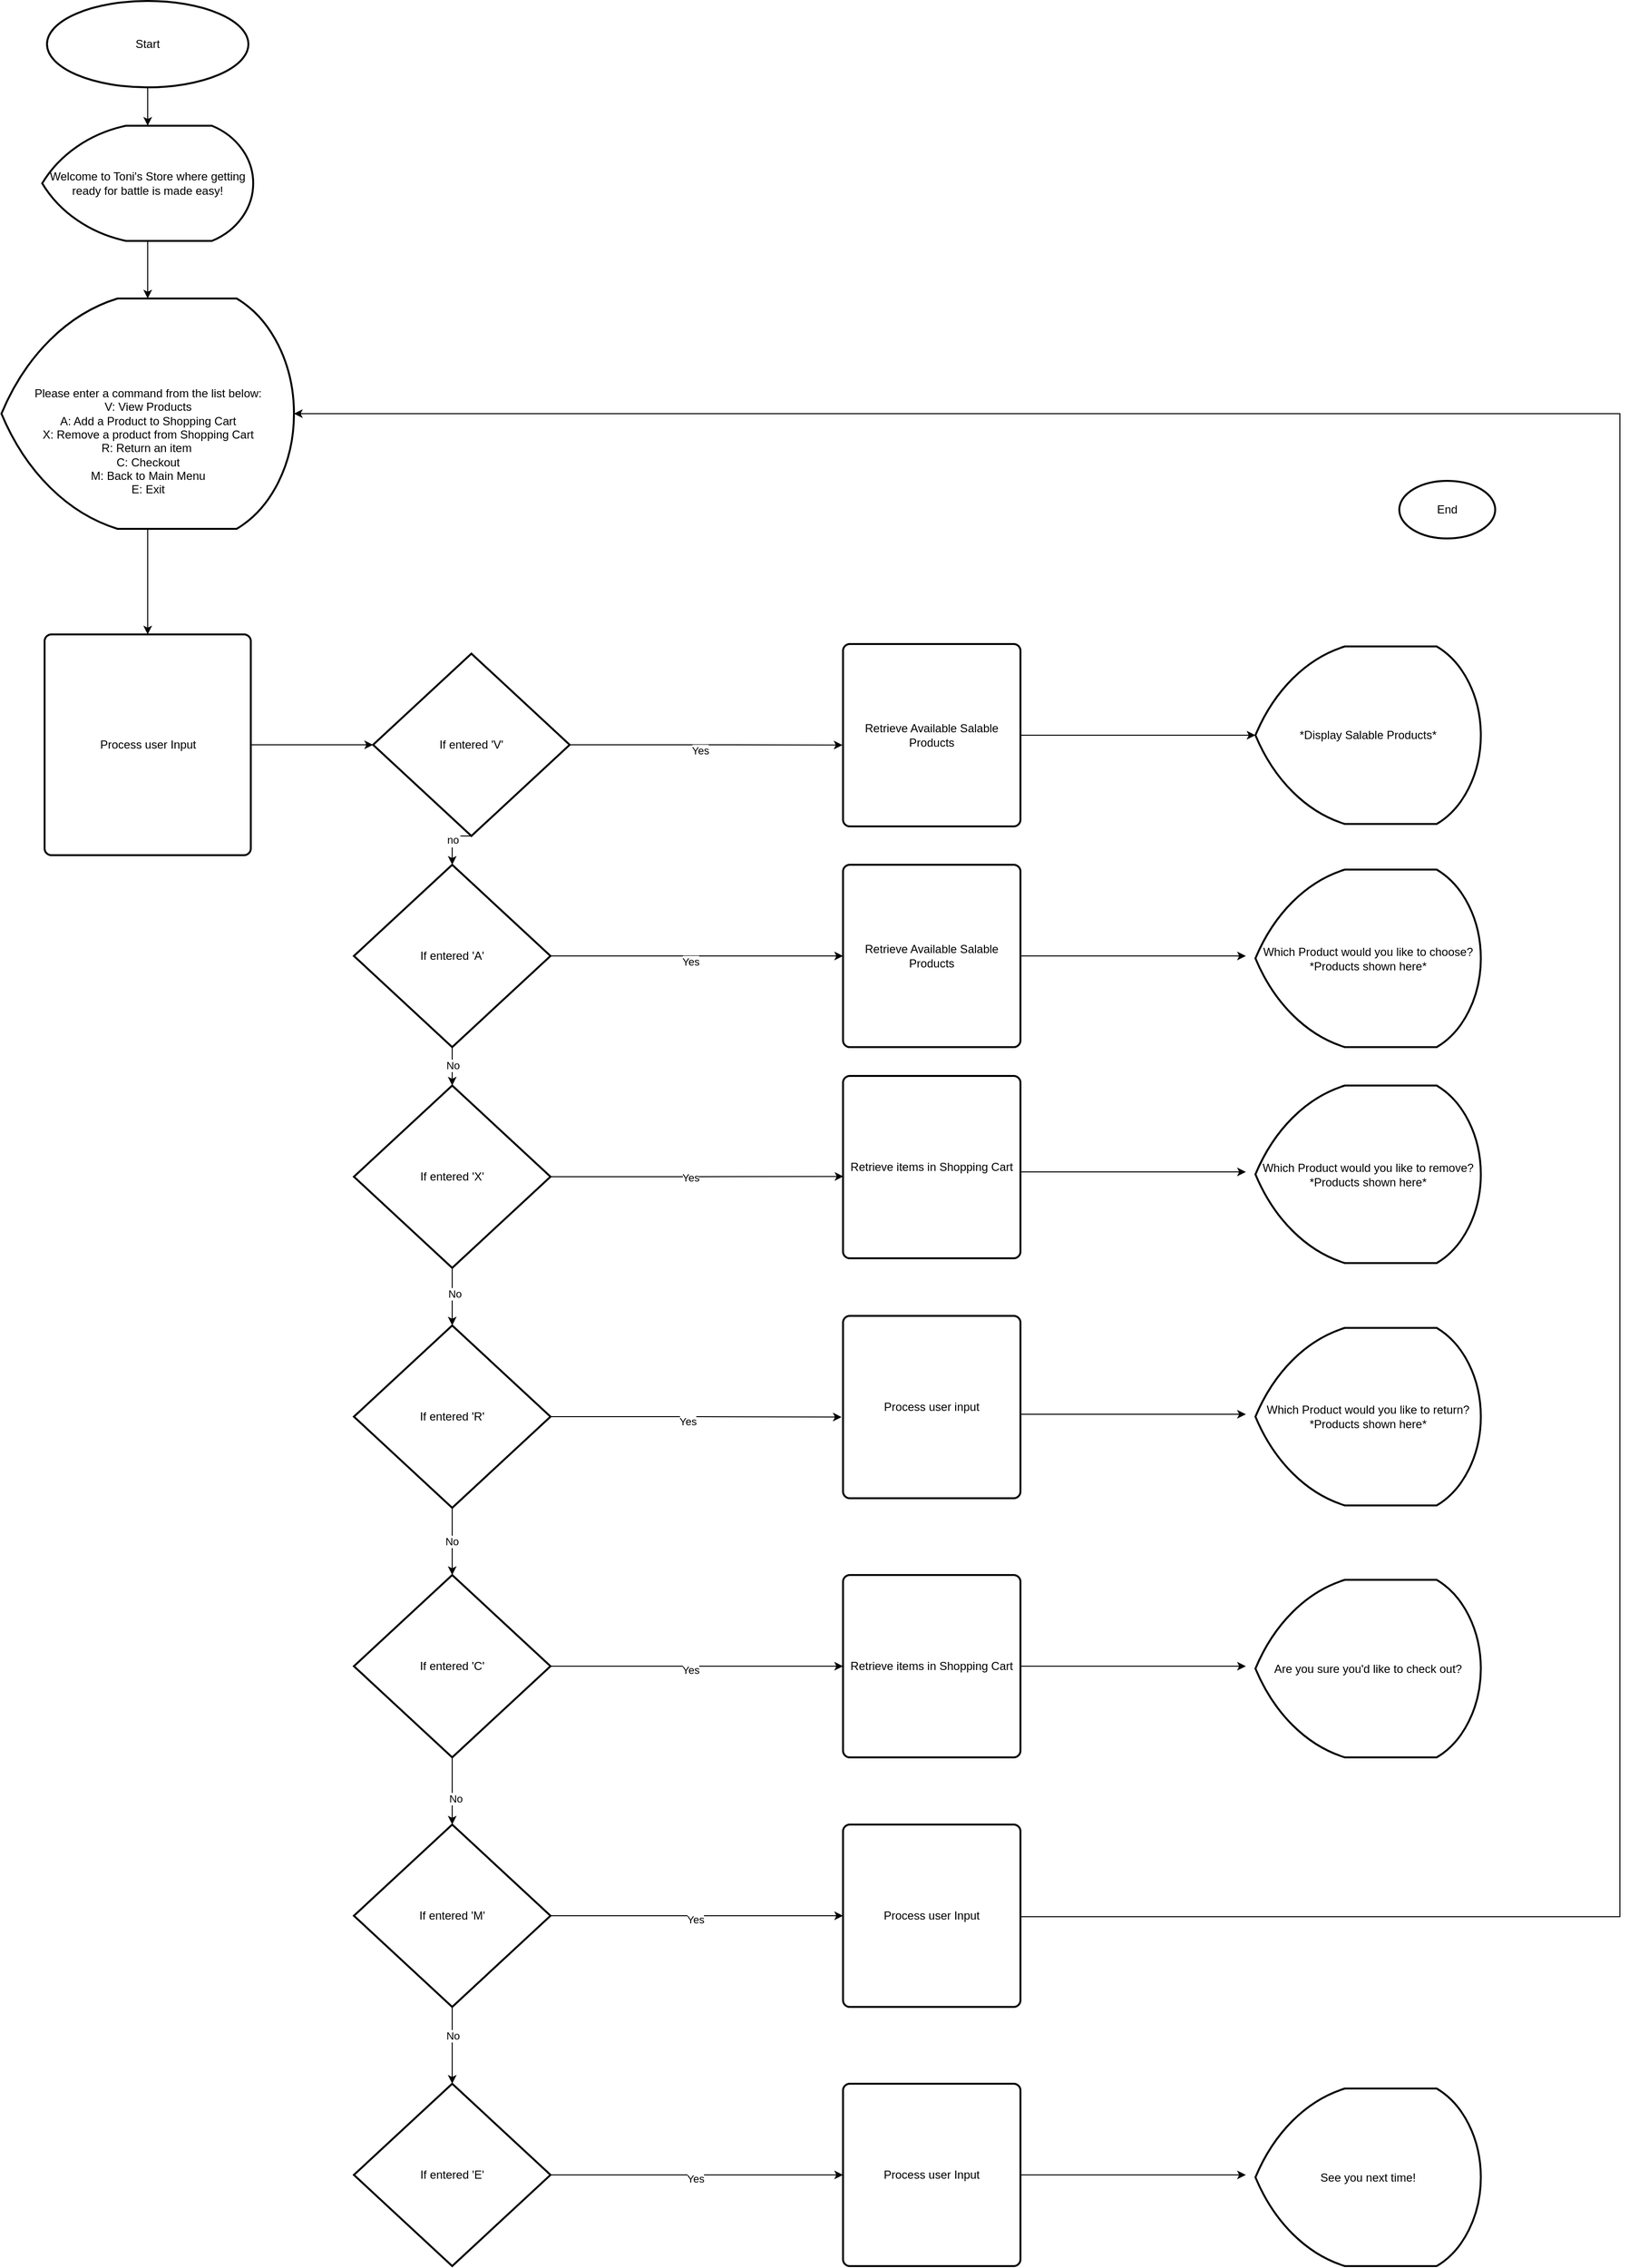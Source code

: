 <mxfile version="23.1.5" type="github">
  <diagram name="Page-1" id="eIcaw5Ktxpqwb3rYndxn">
    <mxGraphModel dx="3176" dy="2156" grid="1" gridSize="10" guides="1" tooltips="1" connect="1" arrows="1" fold="1" page="1" pageScale="1" pageWidth="850" pageHeight="1100" math="0" shadow="0">
      <root>
        <mxCell id="0" />
        <mxCell id="1" parent="0" />
        <mxCell id="yzI9sUqMzmRR-9goqgxq-1" value="Process user Input" style="rounded=1;whiteSpace=wrap;html=1;absoluteArcSize=1;arcSize=14;strokeWidth=2;" parent="1" vertex="1">
          <mxGeometry x="57.5" y="670" width="215" height="230" as="geometry" />
        </mxCell>
        <mxCell id="yzI9sUqMzmRR-9goqgxq-8" style="edgeStyle=orthogonalEdgeStyle;rounded=0;orthogonalLoop=1;jettySize=auto;html=1;exitX=0.5;exitY=1;exitDx=0;exitDy=0;exitPerimeter=0;" parent="1" source="yzI9sUqMzmRR-9goqgxq-2" target="yzI9sUqMzmRR-9goqgxq-7" edge="1">
          <mxGeometry relative="1" as="geometry" />
        </mxCell>
        <mxCell id="yzI9sUqMzmRR-9goqgxq-2" value="Welcome to Toni&#39;s Store where getting ready for battle is made easy!" style="strokeWidth=2;html=1;shape=mxgraph.flowchart.display;whiteSpace=wrap;" parent="1" vertex="1">
          <mxGeometry x="55" y="140" width="220" height="120" as="geometry" />
        </mxCell>
        <mxCell id="yzI9sUqMzmRR-9goqgxq-6" style="edgeStyle=orthogonalEdgeStyle;rounded=0;orthogonalLoop=1;jettySize=auto;html=1;exitX=0.5;exitY=1;exitDx=0;exitDy=0;exitPerimeter=0;" parent="1" source="yzI9sUqMzmRR-9goqgxq-3" target="yzI9sUqMzmRR-9goqgxq-2" edge="1">
          <mxGeometry relative="1" as="geometry" />
        </mxCell>
        <mxCell id="yzI9sUqMzmRR-9goqgxq-3" value="Start" style="strokeWidth=2;html=1;shape=mxgraph.flowchart.start_1;whiteSpace=wrap;" parent="1" vertex="1">
          <mxGeometry x="60" y="10" width="210" height="90" as="geometry" />
        </mxCell>
        <mxCell id="yzI9sUqMzmRR-9goqgxq-4" value="If entered &#39;V&#39;" style="strokeWidth=2;html=1;shape=mxgraph.flowchart.decision;whiteSpace=wrap;" parent="1" vertex="1">
          <mxGeometry x="400" y="690" width="205" height="190" as="geometry" />
        </mxCell>
        <mxCell id="yzI9sUqMzmRR-9goqgxq-5" value="End" style="strokeWidth=2;html=1;shape=mxgraph.flowchart.start_1;whiteSpace=wrap;" parent="1" vertex="1">
          <mxGeometry x="1470" y="510" width="100" height="60" as="geometry" />
        </mxCell>
        <mxCell id="yzI9sUqMzmRR-9goqgxq-9" style="edgeStyle=orthogonalEdgeStyle;rounded=0;orthogonalLoop=1;jettySize=auto;html=1;exitX=0.5;exitY=1;exitDx=0;exitDy=0;exitPerimeter=0;entryX=0.5;entryY=0;entryDx=0;entryDy=0;" parent="1" source="yzI9sUqMzmRR-9goqgxq-7" target="yzI9sUqMzmRR-9goqgxq-1" edge="1">
          <mxGeometry relative="1" as="geometry" />
        </mxCell>
        <mxCell id="yzI9sUqMzmRR-9goqgxq-7" value="&lt;br&gt;&lt;br&gt;&lt;br&gt;&lt;br&gt;&lt;br&gt;Please enter a command from the list below:&lt;br&gt;V: View Products&lt;br&gt;A: Add a Product to Shopping Cart&lt;br&gt;X: Remove a product from Shopping Cart&lt;br&gt;R: Return an item&amp;nbsp;&lt;br&gt;C: Checkout&lt;br&gt;M: Back to Main Menu&lt;br&gt;E: Exit&lt;br&gt;&lt;div&gt;&lt;br&gt;&lt;/div&gt;" style="strokeWidth=2;html=1;shape=mxgraph.flowchart.display;whiteSpace=wrap;" parent="1" vertex="1">
          <mxGeometry x="12.5" y="320" width="305" height="240" as="geometry" />
        </mxCell>
        <mxCell id="yzI9sUqMzmRR-9goqgxq-39" style="edgeStyle=orthogonalEdgeStyle;rounded=0;orthogonalLoop=1;jettySize=auto;html=1;exitX=1;exitY=0.5;exitDx=0;exitDy=0;exitPerimeter=0;entryX=0;entryY=0.5;entryDx=0;entryDy=0;" parent="1" source="yzI9sUqMzmRR-9goqgxq-10" target="yzI9sUqMzmRR-9goqgxq-31" edge="1">
          <mxGeometry relative="1" as="geometry" />
        </mxCell>
        <mxCell id="yzI9sUqMzmRR-9goqgxq-40" value="Yes" style="edgeLabel;html=1;align=center;verticalAlign=middle;resizable=0;points=[];" parent="yzI9sUqMzmRR-9goqgxq-39" vertex="1" connectable="0">
          <mxGeometry x="-0.009" y="-4" relative="1" as="geometry">
            <mxPoint as="offset" />
          </mxGeometry>
        </mxCell>
        <mxCell id="yzI9sUqMzmRR-9goqgxq-10" value="If entered &#39;M&#39;" style="strokeWidth=2;html=1;shape=mxgraph.flowchart.decision;whiteSpace=wrap;" parent="1" vertex="1">
          <mxGeometry x="380" y="1910" width="205" height="190" as="geometry" />
        </mxCell>
        <mxCell id="yzI9sUqMzmRR-9goqgxq-38" style="edgeStyle=orthogonalEdgeStyle;rounded=0;orthogonalLoop=1;jettySize=auto;html=1;entryX=0;entryY=0.5;entryDx=0;entryDy=0;" parent="1" source="yzI9sUqMzmRR-9goqgxq-11" target="yzI9sUqMzmRR-9goqgxq-30" edge="1">
          <mxGeometry relative="1" as="geometry" />
        </mxCell>
        <mxCell id="yzI9sUqMzmRR-9goqgxq-41" value="Yes" style="edgeLabel;html=1;align=center;verticalAlign=middle;resizable=0;points=[];" parent="yzI9sUqMzmRR-9goqgxq-38" vertex="1" connectable="0">
          <mxGeometry x="-0.044" y="-4" relative="1" as="geometry">
            <mxPoint as="offset" />
          </mxGeometry>
        </mxCell>
        <mxCell id="yzI9sUqMzmRR-9goqgxq-11" value="If entered &#39;C&#39;" style="strokeWidth=2;html=1;shape=mxgraph.flowchart.decision;whiteSpace=wrap;" parent="1" vertex="1">
          <mxGeometry x="380" y="1650" width="205" height="190" as="geometry" />
        </mxCell>
        <mxCell id="yzI9sUqMzmRR-9goqgxq-12" value="If entered &#39;R&#39;" style="strokeWidth=2;html=1;shape=mxgraph.flowchart.decision;whiteSpace=wrap;" parent="1" vertex="1">
          <mxGeometry x="380" y="1390" width="205" height="190" as="geometry" />
        </mxCell>
        <mxCell id="yzI9sUqMzmRR-9goqgxq-13" value="If entered &#39;X&#39;" style="strokeWidth=2;html=1;shape=mxgraph.flowchart.decision;whiteSpace=wrap;" parent="1" vertex="1">
          <mxGeometry x="380" y="1140" width="205" height="190" as="geometry" />
        </mxCell>
        <mxCell id="yzI9sUqMzmRR-9goqgxq-14" value="If entered &#39;A&#39;" style="strokeWidth=2;html=1;shape=mxgraph.flowchart.decision;whiteSpace=wrap;" parent="1" vertex="1">
          <mxGeometry x="380" y="910" width="205" height="190" as="geometry" />
        </mxCell>
        <mxCell id="yzI9sUqMzmRR-9goqgxq-15" style="edgeStyle=orthogonalEdgeStyle;rounded=0;orthogonalLoop=1;jettySize=auto;html=1;entryX=0;entryY=0.5;entryDx=0;entryDy=0;entryPerimeter=0;" parent="1" source="yzI9sUqMzmRR-9goqgxq-1" target="yzI9sUqMzmRR-9goqgxq-4" edge="1">
          <mxGeometry relative="1" as="geometry" />
        </mxCell>
        <mxCell id="yzI9sUqMzmRR-9goqgxq-16" value="No" style="edgeStyle=orthogonalEdgeStyle;rounded=0;orthogonalLoop=1;jettySize=auto;html=1;exitX=0.5;exitY=1;exitDx=0;exitDy=0;exitPerimeter=0;entryX=0.5;entryY=0;entryDx=0;entryDy=0;entryPerimeter=0;" parent="1" source="yzI9sUqMzmRR-9goqgxq-4" target="yzI9sUqMzmRR-9goqgxq-14" edge="1">
          <mxGeometry relative="1" as="geometry" />
        </mxCell>
        <mxCell id="yzI9sUqMzmRR-9goqgxq-17" value="no" style="edgeLabel;html=1;align=center;verticalAlign=middle;resizable=0;points=[];" parent="yzI9sUqMzmRR-9goqgxq-16" vertex="1" connectable="0">
          <mxGeometry x="-0.028" relative="1" as="geometry">
            <mxPoint y="-1" as="offset" />
          </mxGeometry>
        </mxCell>
        <mxCell id="yzI9sUqMzmRR-9goqgxq-18" style="edgeStyle=orthogonalEdgeStyle;rounded=0;orthogonalLoop=1;jettySize=auto;html=1;exitX=0.5;exitY=1;exitDx=0;exitDy=0;exitPerimeter=0;entryX=0.5;entryY=0;entryDx=0;entryDy=0;entryPerimeter=0;" parent="1" source="yzI9sUqMzmRR-9goqgxq-14" target="yzI9sUqMzmRR-9goqgxq-13" edge="1">
          <mxGeometry relative="1" as="geometry" />
        </mxCell>
        <mxCell id="yzI9sUqMzmRR-9goqgxq-22" value="No" style="edgeLabel;html=1;align=center;verticalAlign=middle;resizable=0;points=[];" parent="yzI9sUqMzmRR-9goqgxq-18" vertex="1" connectable="0">
          <mxGeometry x="-0.061" relative="1" as="geometry">
            <mxPoint as="offset" />
          </mxGeometry>
        </mxCell>
        <mxCell id="yzI9sUqMzmRR-9goqgxq-19" style="edgeStyle=orthogonalEdgeStyle;rounded=0;orthogonalLoop=1;jettySize=auto;html=1;exitX=0.5;exitY=1;exitDx=0;exitDy=0;exitPerimeter=0;entryX=0.5;entryY=0;entryDx=0;entryDy=0;entryPerimeter=0;" parent="1" source="yzI9sUqMzmRR-9goqgxq-13" target="yzI9sUqMzmRR-9goqgxq-12" edge="1">
          <mxGeometry relative="1" as="geometry" />
        </mxCell>
        <mxCell id="yzI9sUqMzmRR-9goqgxq-23" value="No" style="edgeLabel;html=1;align=center;verticalAlign=middle;resizable=0;points=[];" parent="yzI9sUqMzmRR-9goqgxq-19" vertex="1" connectable="0">
          <mxGeometry x="-0.085" y="2" relative="1" as="geometry">
            <mxPoint y="-1" as="offset" />
          </mxGeometry>
        </mxCell>
        <mxCell id="yzI9sUqMzmRR-9goqgxq-20" style="edgeStyle=orthogonalEdgeStyle;rounded=0;orthogonalLoop=1;jettySize=auto;html=1;exitX=0.5;exitY=1;exitDx=0;exitDy=0;exitPerimeter=0;entryX=0.5;entryY=0;entryDx=0;entryDy=0;entryPerimeter=0;" parent="1" source="yzI9sUqMzmRR-9goqgxq-12" target="yzI9sUqMzmRR-9goqgxq-11" edge="1">
          <mxGeometry relative="1" as="geometry" />
        </mxCell>
        <mxCell id="yzI9sUqMzmRR-9goqgxq-24" value="No" style="edgeLabel;html=1;align=center;verticalAlign=middle;resizable=0;points=[];" parent="yzI9sUqMzmRR-9goqgxq-20" vertex="1" connectable="0">
          <mxGeometry x="-0.032" y="-1" relative="1" as="geometry">
            <mxPoint y="1" as="offset" />
          </mxGeometry>
        </mxCell>
        <mxCell id="yzI9sUqMzmRR-9goqgxq-21" style="edgeStyle=orthogonalEdgeStyle;rounded=0;orthogonalLoop=1;jettySize=auto;html=1;exitX=0.5;exitY=1;exitDx=0;exitDy=0;exitPerimeter=0;entryX=0.5;entryY=0;entryDx=0;entryDy=0;entryPerimeter=0;" parent="1" source="yzI9sUqMzmRR-9goqgxq-11" target="yzI9sUqMzmRR-9goqgxq-10" edge="1">
          <mxGeometry relative="1" as="geometry" />
        </mxCell>
        <mxCell id="yzI9sUqMzmRR-9goqgxq-25" value="No" style="edgeLabel;html=1;align=center;verticalAlign=middle;resizable=0;points=[];" parent="yzI9sUqMzmRR-9goqgxq-21" vertex="1" connectable="0">
          <mxGeometry x="0.222" y="3" relative="1" as="geometry">
            <mxPoint as="offset" />
          </mxGeometry>
        </mxCell>
        <mxCell id="yzI9sUqMzmRR-9goqgxq-26" value="Retrieve Available Salable Products" style="rounded=1;whiteSpace=wrap;html=1;absoluteArcSize=1;arcSize=14;strokeWidth=2;" parent="1" vertex="1">
          <mxGeometry x="890" y="680" width="185" height="190" as="geometry" />
        </mxCell>
        <mxCell id="zypE5ITx2ImbV6XnPkiI-9" style="edgeStyle=orthogonalEdgeStyle;rounded=0;orthogonalLoop=1;jettySize=auto;html=1;" edge="1" parent="1" source="yzI9sUqMzmRR-9goqgxq-27">
          <mxGeometry relative="1" as="geometry">
            <mxPoint x="1310" y="1005" as="targetPoint" />
          </mxGeometry>
        </mxCell>
        <mxCell id="yzI9sUqMzmRR-9goqgxq-27" value="Retrieve Available Salable Products" style="rounded=1;whiteSpace=wrap;html=1;absoluteArcSize=1;arcSize=14;strokeWidth=2;" parent="1" vertex="1">
          <mxGeometry x="890" y="910" width="185" height="190" as="geometry" />
        </mxCell>
        <mxCell id="yzI9sUqMzmRR-9goqgxq-28" value="Retrieve items in Shopping Cart" style="rounded=1;whiteSpace=wrap;html=1;absoluteArcSize=1;arcSize=14;strokeWidth=2;" parent="1" vertex="1">
          <mxGeometry x="890" y="1130" width="185" height="190" as="geometry" />
        </mxCell>
        <mxCell id="yzI9sUqMzmRR-9goqgxq-29" value="Process user input" style="rounded=1;whiteSpace=wrap;html=1;absoluteArcSize=1;arcSize=14;strokeWidth=2;" parent="1" vertex="1">
          <mxGeometry x="890" y="1380" width="185" height="190" as="geometry" />
        </mxCell>
        <mxCell id="yzI9sUqMzmRR-9goqgxq-30" value="Retrieve items in Shopping Cart" style="rounded=1;whiteSpace=wrap;html=1;absoluteArcSize=1;arcSize=14;strokeWidth=2;" parent="1" vertex="1">
          <mxGeometry x="890" y="1650" width="185" height="190" as="geometry" />
        </mxCell>
        <mxCell id="yzI9sUqMzmRR-9goqgxq-31" value="Process user Input" style="rounded=1;whiteSpace=wrap;html=1;absoluteArcSize=1;arcSize=14;strokeWidth=2;" parent="1" vertex="1">
          <mxGeometry x="890" y="1910" width="185" height="190" as="geometry" />
        </mxCell>
        <mxCell id="yzI9sUqMzmRR-9goqgxq-32" style="edgeStyle=orthogonalEdgeStyle;rounded=0;orthogonalLoop=1;jettySize=auto;html=1;entryX=-0.003;entryY=0.554;entryDx=0;entryDy=0;entryPerimeter=0;" parent="1" source="yzI9sUqMzmRR-9goqgxq-4" target="yzI9sUqMzmRR-9goqgxq-26" edge="1">
          <mxGeometry relative="1" as="geometry" />
        </mxCell>
        <mxCell id="yzI9sUqMzmRR-9goqgxq-33" value="Yes" style="edgeLabel;html=1;align=center;verticalAlign=middle;resizable=0;points=[];" parent="yzI9sUqMzmRR-9goqgxq-32" vertex="1" connectable="0">
          <mxGeometry x="-0.052" y="-6" relative="1" as="geometry">
            <mxPoint x="1" as="offset" />
          </mxGeometry>
        </mxCell>
        <mxCell id="yzI9sUqMzmRR-9goqgxq-34" style="edgeStyle=orthogonalEdgeStyle;rounded=0;orthogonalLoop=1;jettySize=auto;html=1;entryX=0;entryY=0.5;entryDx=0;entryDy=0;exitX=1;exitY=0.5;exitDx=0;exitDy=0;exitPerimeter=0;" parent="1" source="yzI9sUqMzmRR-9goqgxq-14" target="yzI9sUqMzmRR-9goqgxq-27" edge="1">
          <mxGeometry relative="1" as="geometry">
            <mxPoint x="600" y="1004.33" as="sourcePoint" />
            <mxPoint x="904" y="1004.33" as="targetPoint" />
          </mxGeometry>
        </mxCell>
        <mxCell id="yzI9sUqMzmRR-9goqgxq-35" value="Yes" style="edgeLabel;html=1;align=center;verticalAlign=middle;resizable=0;points=[];" parent="yzI9sUqMzmRR-9goqgxq-34" vertex="1" connectable="0">
          <mxGeometry x="-0.052" y="-6" relative="1" as="geometry">
            <mxPoint x="1" as="offset" />
          </mxGeometry>
        </mxCell>
        <mxCell id="yzI9sUqMzmRR-9goqgxq-36" style="edgeStyle=orthogonalEdgeStyle;rounded=0;orthogonalLoop=1;jettySize=auto;html=1;exitX=1;exitY=0.5;exitDx=0;exitDy=0;exitPerimeter=0;entryX=0.002;entryY=0.551;entryDx=0;entryDy=0;entryPerimeter=0;" parent="1" source="yzI9sUqMzmRR-9goqgxq-13" target="yzI9sUqMzmRR-9goqgxq-28" edge="1">
          <mxGeometry relative="1" as="geometry" />
        </mxCell>
        <mxCell id="yzI9sUqMzmRR-9goqgxq-43" value="Yes" style="edgeLabel;html=1;align=center;verticalAlign=middle;resizable=0;points=[];" parent="yzI9sUqMzmRR-9goqgxq-36" vertex="1" connectable="0">
          <mxGeometry x="-0.046" y="-1" relative="1" as="geometry">
            <mxPoint as="offset" />
          </mxGeometry>
        </mxCell>
        <mxCell id="yzI9sUqMzmRR-9goqgxq-37" style="edgeStyle=orthogonalEdgeStyle;rounded=0;orthogonalLoop=1;jettySize=auto;html=1;entryX=-0.008;entryY=0.555;entryDx=0;entryDy=0;entryPerimeter=0;" parent="1" source="yzI9sUqMzmRR-9goqgxq-12" target="yzI9sUqMzmRR-9goqgxq-29" edge="1">
          <mxGeometry relative="1" as="geometry" />
        </mxCell>
        <mxCell id="yzI9sUqMzmRR-9goqgxq-42" value="Yes" style="edgeLabel;html=1;align=center;verticalAlign=middle;resizable=0;points=[];" parent="yzI9sUqMzmRR-9goqgxq-37" vertex="1" connectable="0">
          <mxGeometry x="-0.067" y="-5" relative="1" as="geometry">
            <mxPoint x="1" as="offset" />
          </mxGeometry>
        </mxCell>
        <mxCell id="yzI9sUqMzmRR-9goqgxq-44" value="*Display Salable Products*" style="strokeWidth=2;html=1;shape=mxgraph.flowchart.display;whiteSpace=wrap;" parent="1" vertex="1">
          <mxGeometry x="1320" y="682.5" width="235" height="185" as="geometry" />
        </mxCell>
        <mxCell id="zypE5ITx2ImbV6XnPkiI-1" style="edgeStyle=orthogonalEdgeStyle;rounded=0;orthogonalLoop=1;jettySize=auto;html=1;exitX=1;exitY=0.5;exitDx=0;exitDy=0;exitPerimeter=0;entryX=0;entryY=0.5;entryDx=0;entryDy=0;" edge="1" parent="1" source="zypE5ITx2ImbV6XnPkiI-3" target="zypE5ITx2ImbV6XnPkiI-4">
          <mxGeometry relative="1" as="geometry" />
        </mxCell>
        <mxCell id="zypE5ITx2ImbV6XnPkiI-2" value="Yes" style="edgeLabel;html=1;align=center;verticalAlign=middle;resizable=0;points=[];" vertex="1" connectable="0" parent="zypE5ITx2ImbV6XnPkiI-1">
          <mxGeometry x="-0.009" y="-4" relative="1" as="geometry">
            <mxPoint as="offset" />
          </mxGeometry>
        </mxCell>
        <mxCell id="zypE5ITx2ImbV6XnPkiI-3" value="If entered &#39;E&#39;" style="strokeWidth=2;html=1;shape=mxgraph.flowchart.decision;whiteSpace=wrap;" vertex="1" parent="1">
          <mxGeometry x="380" y="2180" width="205" height="190" as="geometry" />
        </mxCell>
        <mxCell id="zypE5ITx2ImbV6XnPkiI-4" value="Process user Input" style="rounded=1;whiteSpace=wrap;html=1;absoluteArcSize=1;arcSize=14;strokeWidth=2;" vertex="1" parent="1">
          <mxGeometry x="890" y="2180" width="185" height="190" as="geometry" />
        </mxCell>
        <mxCell id="zypE5ITx2ImbV6XnPkiI-5" style="edgeStyle=orthogonalEdgeStyle;rounded=0;orthogonalLoop=1;jettySize=auto;html=1;entryX=0.5;entryY=0;entryDx=0;entryDy=0;entryPerimeter=0;" edge="1" parent="1" source="yzI9sUqMzmRR-9goqgxq-10" target="zypE5ITx2ImbV6XnPkiI-3">
          <mxGeometry relative="1" as="geometry" />
        </mxCell>
        <mxCell id="zypE5ITx2ImbV6XnPkiI-6" value="No" style="edgeLabel;html=1;align=center;verticalAlign=middle;resizable=0;points=[];" vertex="1" connectable="0" parent="zypE5ITx2ImbV6XnPkiI-5">
          <mxGeometry x="-0.25" relative="1" as="geometry">
            <mxPoint as="offset" />
          </mxGeometry>
        </mxCell>
        <mxCell id="zypE5ITx2ImbV6XnPkiI-7" value="Which Product would you like to choose?&lt;br&gt;*Products shown here*" style="strokeWidth=2;html=1;shape=mxgraph.flowchart.display;whiteSpace=wrap;" vertex="1" parent="1">
          <mxGeometry x="1320" y="915" width="235" height="185" as="geometry" />
        </mxCell>
        <mxCell id="zypE5ITx2ImbV6XnPkiI-8" style="edgeStyle=orthogonalEdgeStyle;rounded=0;orthogonalLoop=1;jettySize=auto;html=1;exitX=1;exitY=0.5;exitDx=0;exitDy=0;entryX=0;entryY=0.5;entryDx=0;entryDy=0;entryPerimeter=0;" edge="1" parent="1" source="yzI9sUqMzmRR-9goqgxq-26" target="yzI9sUqMzmRR-9goqgxq-44">
          <mxGeometry relative="1" as="geometry" />
        </mxCell>
        <mxCell id="zypE5ITx2ImbV6XnPkiI-10" style="edgeStyle=orthogonalEdgeStyle;rounded=0;orthogonalLoop=1;jettySize=auto;html=1;" edge="1" parent="1">
          <mxGeometry relative="1" as="geometry">
            <mxPoint x="1310" y="1230" as="targetPoint" />
            <mxPoint x="1075" y="1230" as="sourcePoint" />
          </mxGeometry>
        </mxCell>
        <mxCell id="zypE5ITx2ImbV6XnPkiI-11" value="Which Product would you like to remove?&lt;br&gt;*Products shown here*" style="strokeWidth=2;html=1;shape=mxgraph.flowchart.display;whiteSpace=wrap;" vertex="1" parent="1">
          <mxGeometry x="1320" y="1140" width="235" height="185" as="geometry" />
        </mxCell>
        <mxCell id="zypE5ITx2ImbV6XnPkiI-12" style="edgeStyle=orthogonalEdgeStyle;rounded=0;orthogonalLoop=1;jettySize=auto;html=1;" edge="1" parent="1">
          <mxGeometry relative="1" as="geometry">
            <mxPoint x="1310" y="1482.5" as="targetPoint" />
            <mxPoint x="1075" y="1482.5" as="sourcePoint" />
          </mxGeometry>
        </mxCell>
        <mxCell id="zypE5ITx2ImbV6XnPkiI-13" value="Which Product would you like to return?&lt;br&gt;*Products shown here*" style="strokeWidth=2;html=1;shape=mxgraph.flowchart.display;whiteSpace=wrap;" vertex="1" parent="1">
          <mxGeometry x="1320" y="1392.5" width="235" height="185" as="geometry" />
        </mxCell>
        <mxCell id="zypE5ITx2ImbV6XnPkiI-14" style="edgeStyle=orthogonalEdgeStyle;rounded=0;orthogonalLoop=1;jettySize=auto;html=1;" edge="1" parent="1">
          <mxGeometry relative="1" as="geometry">
            <mxPoint x="1310" y="1745" as="targetPoint" />
            <mxPoint x="1075" y="1745" as="sourcePoint" />
          </mxGeometry>
        </mxCell>
        <mxCell id="zypE5ITx2ImbV6XnPkiI-15" value="Are you sure you&#39;d like to check out?" style="strokeWidth=2;html=1;shape=mxgraph.flowchart.display;whiteSpace=wrap;" vertex="1" parent="1">
          <mxGeometry x="1320" y="1655" width="235" height="185" as="geometry" />
        </mxCell>
        <mxCell id="zypE5ITx2ImbV6XnPkiI-16" style="edgeStyle=orthogonalEdgeStyle;rounded=0;orthogonalLoop=1;jettySize=auto;html=1;entryX=1;entryY=0.5;entryDx=0;entryDy=0;entryPerimeter=0;" edge="1" parent="1" target="yzI9sUqMzmRR-9goqgxq-7">
          <mxGeometry relative="1" as="geometry">
            <mxPoint x="1720" y="440" as="targetPoint" />
            <mxPoint x="1075" y="2005" as="sourcePoint" />
            <Array as="points">
              <mxPoint x="1700" y="2006" />
              <mxPoint x="1700" y="440" />
            </Array>
          </mxGeometry>
        </mxCell>
        <mxCell id="zypE5ITx2ImbV6XnPkiI-18" style="edgeStyle=orthogonalEdgeStyle;rounded=0;orthogonalLoop=1;jettySize=auto;html=1;" edge="1" parent="1">
          <mxGeometry relative="1" as="geometry">
            <mxPoint x="1310" y="2275" as="targetPoint" />
            <mxPoint x="1075" y="2275" as="sourcePoint" />
          </mxGeometry>
        </mxCell>
        <mxCell id="zypE5ITx2ImbV6XnPkiI-19" value="See you next time!" style="strokeWidth=2;html=1;shape=mxgraph.flowchart.display;whiteSpace=wrap;" vertex="1" parent="1">
          <mxGeometry x="1320" y="2185" width="235" height="185" as="geometry" />
        </mxCell>
      </root>
    </mxGraphModel>
  </diagram>
</mxfile>

